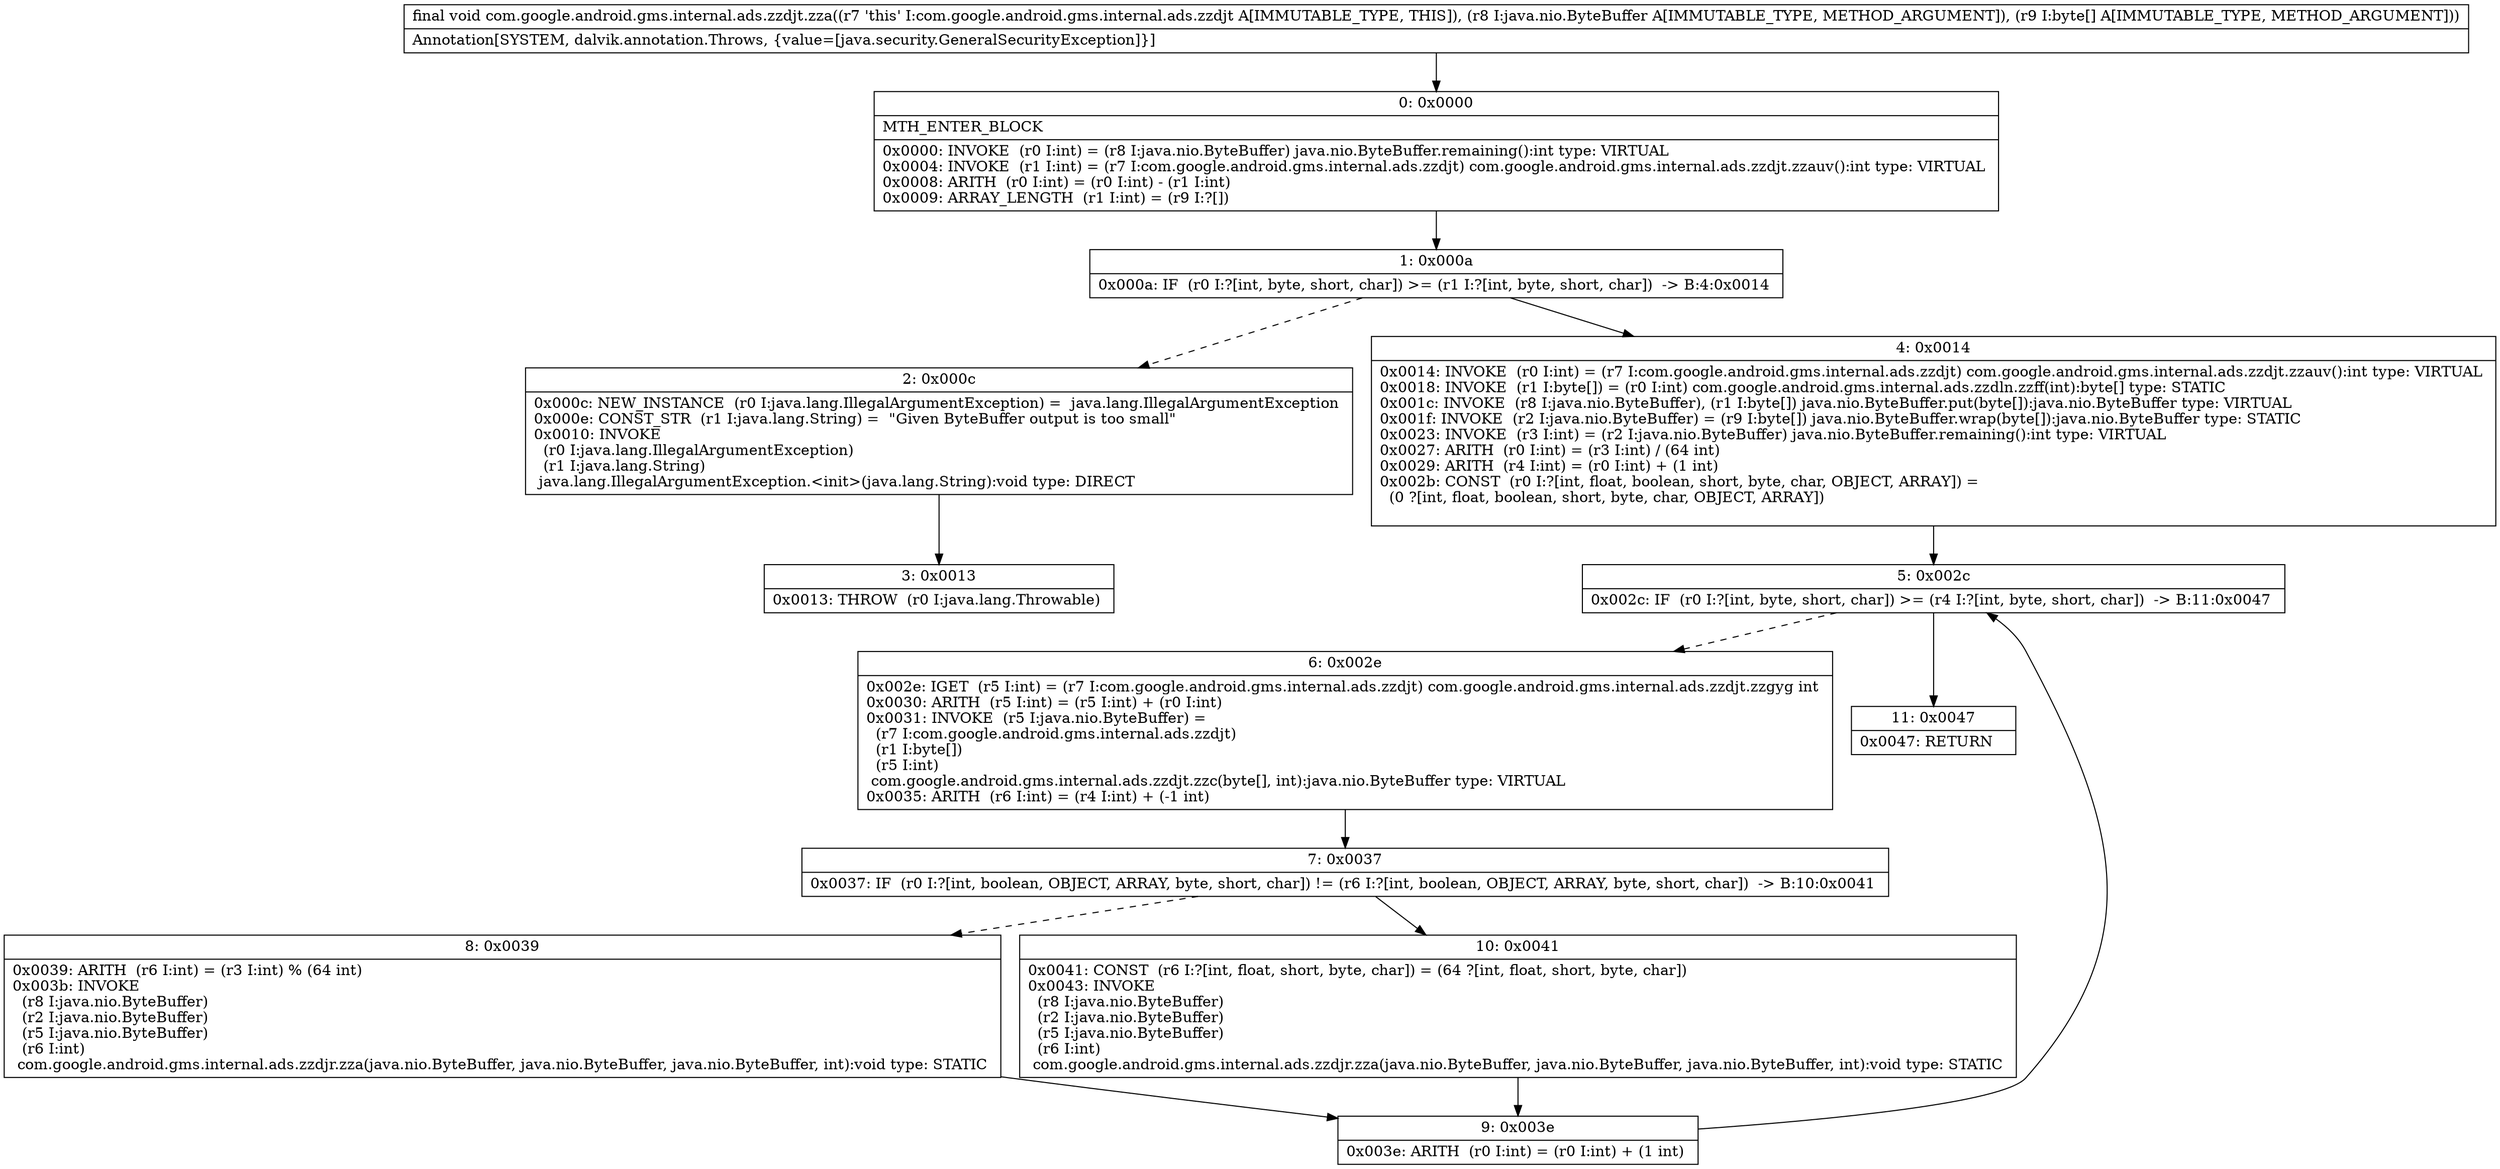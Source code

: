 digraph "CFG forcom.google.android.gms.internal.ads.zzdjt.zza(Ljava\/nio\/ByteBuffer;[B)V" {
Node_0 [shape=record,label="{0\:\ 0x0000|MTH_ENTER_BLOCK\l|0x0000: INVOKE  (r0 I:int) = (r8 I:java.nio.ByteBuffer) java.nio.ByteBuffer.remaining():int type: VIRTUAL \l0x0004: INVOKE  (r1 I:int) = (r7 I:com.google.android.gms.internal.ads.zzdjt) com.google.android.gms.internal.ads.zzdjt.zzauv():int type: VIRTUAL \l0x0008: ARITH  (r0 I:int) = (r0 I:int) \- (r1 I:int) \l0x0009: ARRAY_LENGTH  (r1 I:int) = (r9 I:?[]) \l}"];
Node_1 [shape=record,label="{1\:\ 0x000a|0x000a: IF  (r0 I:?[int, byte, short, char]) \>= (r1 I:?[int, byte, short, char])  \-\> B:4:0x0014 \l}"];
Node_2 [shape=record,label="{2\:\ 0x000c|0x000c: NEW_INSTANCE  (r0 I:java.lang.IllegalArgumentException) =  java.lang.IllegalArgumentException \l0x000e: CONST_STR  (r1 I:java.lang.String) =  \"Given ByteBuffer output is too small\" \l0x0010: INVOKE  \l  (r0 I:java.lang.IllegalArgumentException)\l  (r1 I:java.lang.String)\l java.lang.IllegalArgumentException.\<init\>(java.lang.String):void type: DIRECT \l}"];
Node_3 [shape=record,label="{3\:\ 0x0013|0x0013: THROW  (r0 I:java.lang.Throwable) \l}"];
Node_4 [shape=record,label="{4\:\ 0x0014|0x0014: INVOKE  (r0 I:int) = (r7 I:com.google.android.gms.internal.ads.zzdjt) com.google.android.gms.internal.ads.zzdjt.zzauv():int type: VIRTUAL \l0x0018: INVOKE  (r1 I:byte[]) = (r0 I:int) com.google.android.gms.internal.ads.zzdln.zzff(int):byte[] type: STATIC \l0x001c: INVOKE  (r8 I:java.nio.ByteBuffer), (r1 I:byte[]) java.nio.ByteBuffer.put(byte[]):java.nio.ByteBuffer type: VIRTUAL \l0x001f: INVOKE  (r2 I:java.nio.ByteBuffer) = (r9 I:byte[]) java.nio.ByteBuffer.wrap(byte[]):java.nio.ByteBuffer type: STATIC \l0x0023: INVOKE  (r3 I:int) = (r2 I:java.nio.ByteBuffer) java.nio.ByteBuffer.remaining():int type: VIRTUAL \l0x0027: ARITH  (r0 I:int) = (r3 I:int) \/ (64 int) \l0x0029: ARITH  (r4 I:int) = (r0 I:int) + (1 int) \l0x002b: CONST  (r0 I:?[int, float, boolean, short, byte, char, OBJECT, ARRAY]) = \l  (0 ?[int, float, boolean, short, byte, char, OBJECT, ARRAY])\l \l}"];
Node_5 [shape=record,label="{5\:\ 0x002c|0x002c: IF  (r0 I:?[int, byte, short, char]) \>= (r4 I:?[int, byte, short, char])  \-\> B:11:0x0047 \l}"];
Node_6 [shape=record,label="{6\:\ 0x002e|0x002e: IGET  (r5 I:int) = (r7 I:com.google.android.gms.internal.ads.zzdjt) com.google.android.gms.internal.ads.zzdjt.zzgyg int \l0x0030: ARITH  (r5 I:int) = (r5 I:int) + (r0 I:int) \l0x0031: INVOKE  (r5 I:java.nio.ByteBuffer) = \l  (r7 I:com.google.android.gms.internal.ads.zzdjt)\l  (r1 I:byte[])\l  (r5 I:int)\l com.google.android.gms.internal.ads.zzdjt.zzc(byte[], int):java.nio.ByteBuffer type: VIRTUAL \l0x0035: ARITH  (r6 I:int) = (r4 I:int) + (\-1 int) \l}"];
Node_7 [shape=record,label="{7\:\ 0x0037|0x0037: IF  (r0 I:?[int, boolean, OBJECT, ARRAY, byte, short, char]) != (r6 I:?[int, boolean, OBJECT, ARRAY, byte, short, char])  \-\> B:10:0x0041 \l}"];
Node_8 [shape=record,label="{8\:\ 0x0039|0x0039: ARITH  (r6 I:int) = (r3 I:int) % (64 int) \l0x003b: INVOKE  \l  (r8 I:java.nio.ByteBuffer)\l  (r2 I:java.nio.ByteBuffer)\l  (r5 I:java.nio.ByteBuffer)\l  (r6 I:int)\l com.google.android.gms.internal.ads.zzdjr.zza(java.nio.ByteBuffer, java.nio.ByteBuffer, java.nio.ByteBuffer, int):void type: STATIC \l}"];
Node_9 [shape=record,label="{9\:\ 0x003e|0x003e: ARITH  (r0 I:int) = (r0 I:int) + (1 int) \l}"];
Node_10 [shape=record,label="{10\:\ 0x0041|0x0041: CONST  (r6 I:?[int, float, short, byte, char]) = (64 ?[int, float, short, byte, char]) \l0x0043: INVOKE  \l  (r8 I:java.nio.ByteBuffer)\l  (r2 I:java.nio.ByteBuffer)\l  (r5 I:java.nio.ByteBuffer)\l  (r6 I:int)\l com.google.android.gms.internal.ads.zzdjr.zza(java.nio.ByteBuffer, java.nio.ByteBuffer, java.nio.ByteBuffer, int):void type: STATIC \l}"];
Node_11 [shape=record,label="{11\:\ 0x0047|0x0047: RETURN   \l}"];
MethodNode[shape=record,label="{final void com.google.android.gms.internal.ads.zzdjt.zza((r7 'this' I:com.google.android.gms.internal.ads.zzdjt A[IMMUTABLE_TYPE, THIS]), (r8 I:java.nio.ByteBuffer A[IMMUTABLE_TYPE, METHOD_ARGUMENT]), (r9 I:byte[] A[IMMUTABLE_TYPE, METHOD_ARGUMENT]))  | Annotation[SYSTEM, dalvik.annotation.Throws, \{value=[java.security.GeneralSecurityException]\}]\l}"];
MethodNode -> Node_0;
Node_0 -> Node_1;
Node_1 -> Node_2[style=dashed];
Node_1 -> Node_4;
Node_2 -> Node_3;
Node_4 -> Node_5;
Node_5 -> Node_6[style=dashed];
Node_5 -> Node_11;
Node_6 -> Node_7;
Node_7 -> Node_8[style=dashed];
Node_7 -> Node_10;
Node_8 -> Node_9;
Node_9 -> Node_5;
Node_10 -> Node_9;
}

